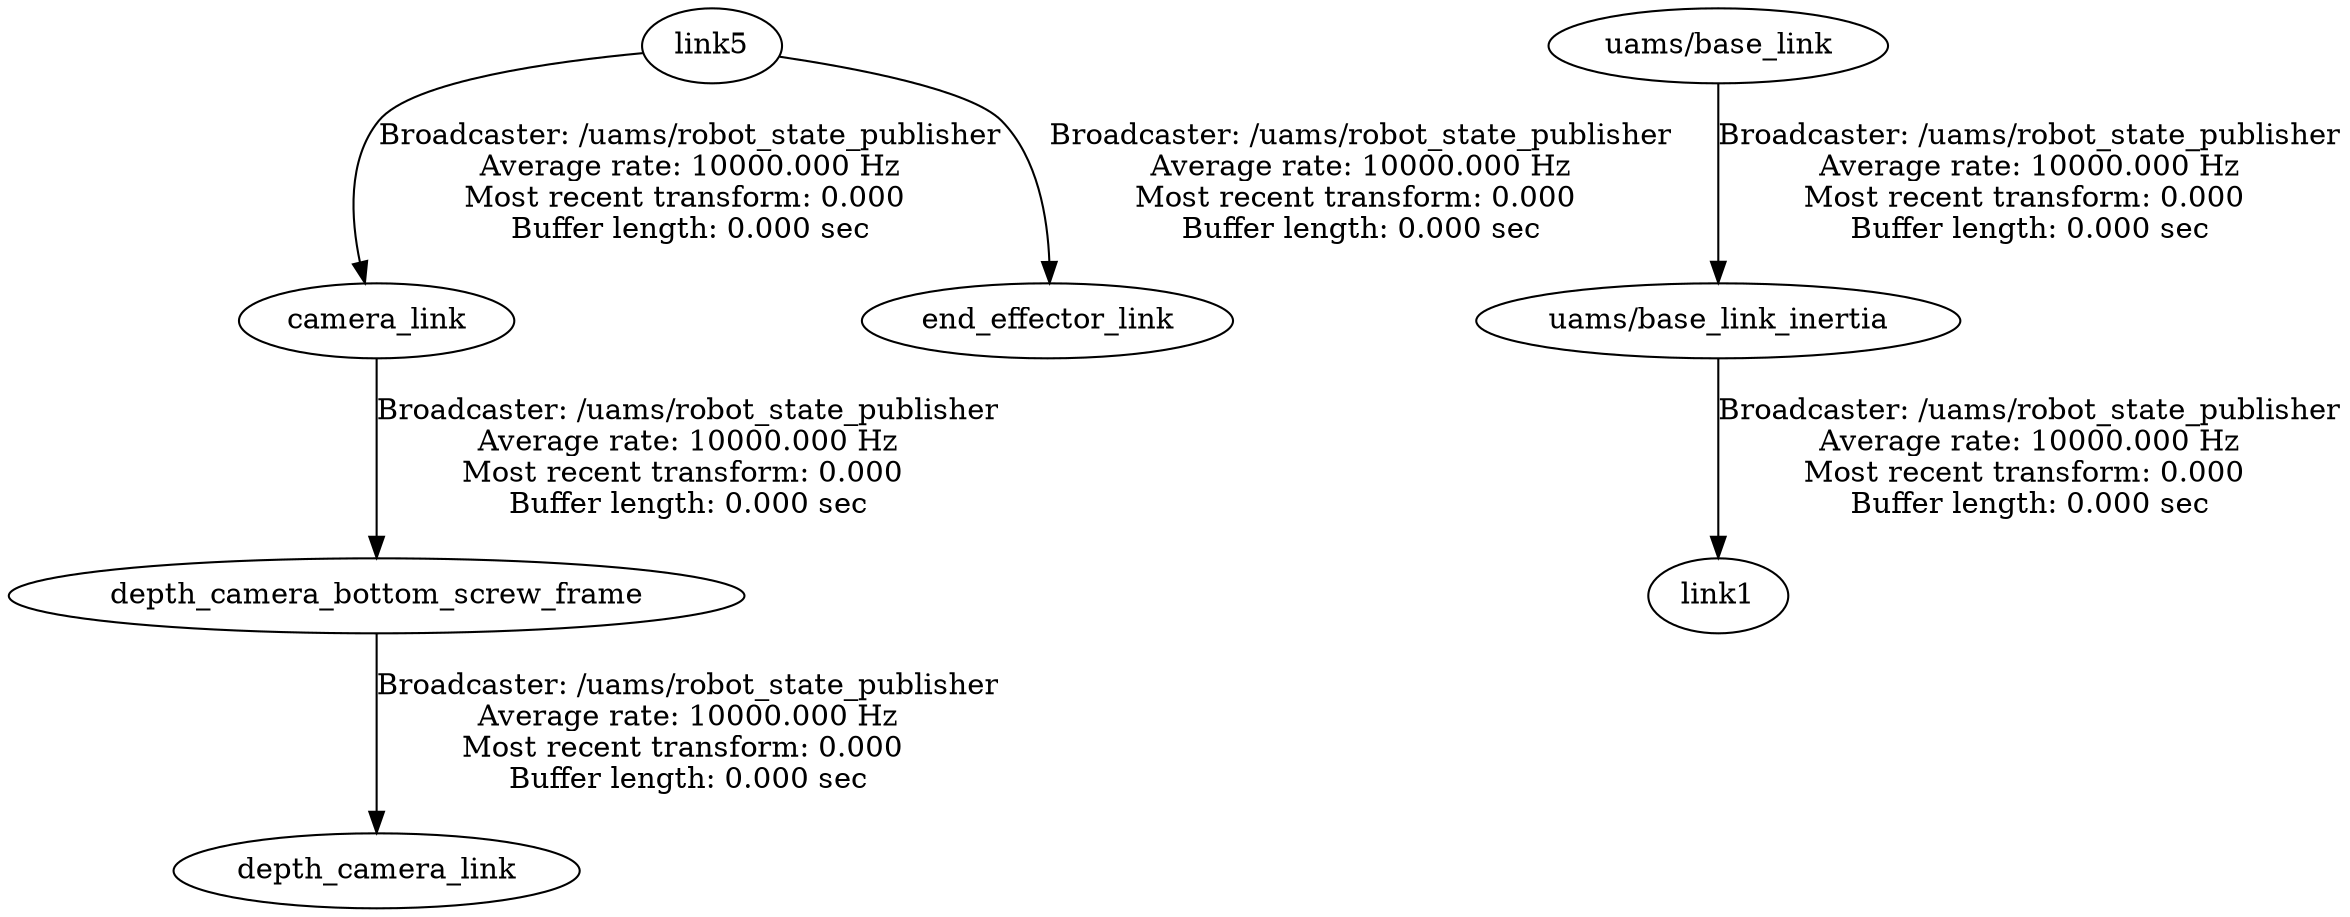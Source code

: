 digraph G {
"link5" -> "camera_link"[label="Broadcaster: /uams/robot_state_publisher\nAverage rate: 10000.000 Hz\nMost recent transform: 0.000 \nBuffer length: 0.000 sec\n"];
"camera_link" -> "depth_camera_bottom_screw_frame"[label="Broadcaster: /uams/robot_state_publisher\nAverage rate: 10000.000 Hz\nMost recent transform: 0.000 \nBuffer length: 0.000 sec\n"];
"depth_camera_bottom_screw_frame" -> "depth_camera_link"[label="Broadcaster: /uams/robot_state_publisher\nAverage rate: 10000.000 Hz\nMost recent transform: 0.000 \nBuffer length: 0.000 sec\n"];
"link5" -> "end_effector_link"[label="Broadcaster: /uams/robot_state_publisher\nAverage rate: 10000.000 Hz\nMost recent transform: 0.000 \nBuffer length: 0.000 sec\n"];
"uams/base_link" -> "uams/base_link_inertia"[label="Broadcaster: /uams/robot_state_publisher\nAverage rate: 10000.000 Hz\nMost recent transform: 0.000 \nBuffer length: 0.000 sec\n"];
"uams/base_link_inertia" -> "link1"[label="Broadcaster: /uams/robot_state_publisher\nAverage rate: 10000.000 Hz\nMost recent transform: 0.000 \nBuffer length: 0.000 sec\n"];
}